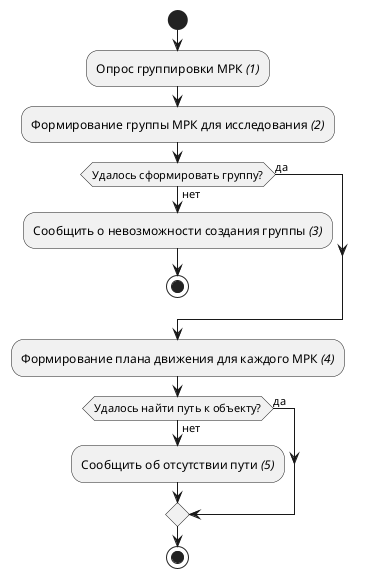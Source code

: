 @startuml

start
:Опрос группировки МРК //(1)//;
:Формирование группы МРК для исследования //(2)//;
if (Удалось сформировать группу?) then (нет)
 :Сообщить о невозможности создания группы //(3)//;
 stop
else (да)
endif
:Формирование плана движения для каждого МРК //(4)//;
if (Удалось найти путь к объекту?) then (нет)
 :Сообщить об отсутствии пути //(5)//;
else (да)
endif
stop

@enduml